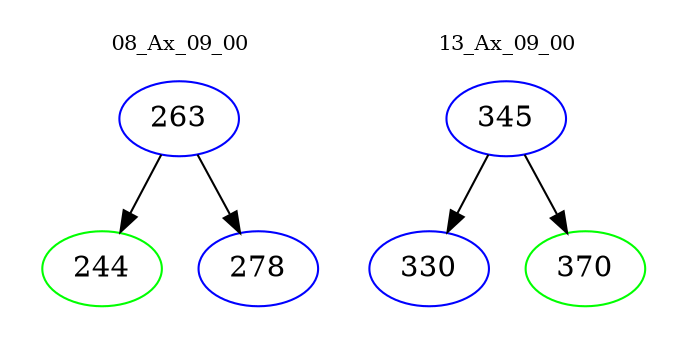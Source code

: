 digraph{
subgraph cluster_0 {
color = white
label = "08_Ax_09_00";
fontsize=10;
T0_263 [label="263", color="blue"]
T0_263 -> T0_244 [color="black"]
T0_244 [label="244", color="green"]
T0_263 -> T0_278 [color="black"]
T0_278 [label="278", color="blue"]
}
subgraph cluster_1 {
color = white
label = "13_Ax_09_00";
fontsize=10;
T1_345 [label="345", color="blue"]
T1_345 -> T1_330 [color="black"]
T1_330 [label="330", color="blue"]
T1_345 -> T1_370 [color="black"]
T1_370 [label="370", color="green"]
}
}
